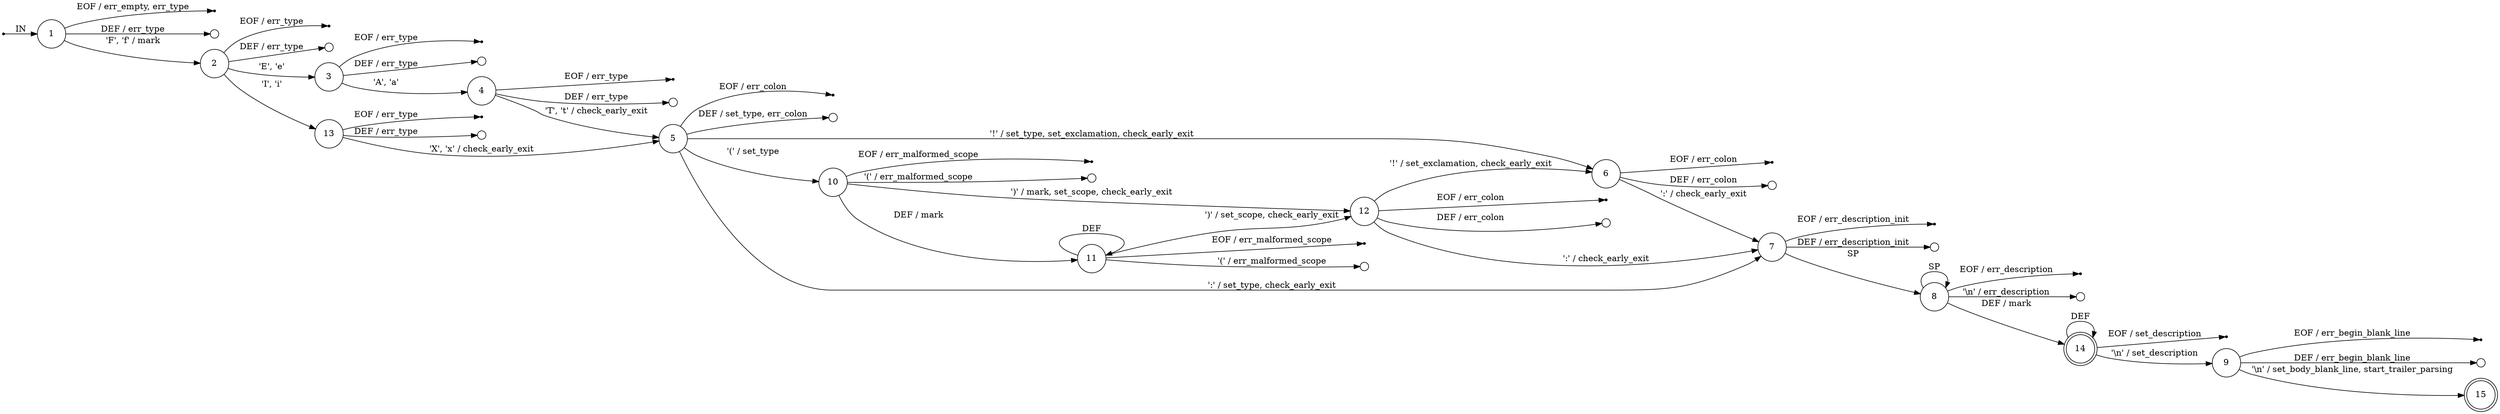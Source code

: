 digraph conventionalcommits {
	rankdir=LR;
	node [ shape = point ];
	ENTRY;
	eof_1;
	eof_2;
	eof_3;
	eof_4;
	eof_5;
	eof_6;
	eof_7;
	eof_8;
	eof_9;
	eof_10;
	eof_11;
	eof_12;
	eof_13;
	eof_14;
	node [ shape = circle, height = 0.2 ];
	err_1 [ label=""];
	err_2 [ label=""];
	err_3 [ label=""];
	err_4 [ label=""];
	err_5 [ label=""];
	err_6 [ label=""];
	err_7 [ label=""];
	err_8 [ label=""];
	err_9 [ label=""];
	err_10 [ label=""];
	err_11 [ label=""];
	err_12 [ label=""];
	err_13 [ label=""];
	node [ fixedsize = true, height = 0.65, shape = doublecircle ];
	14;
	15;
	node [ shape = circle ];
	1 -> 2 [ label = "'F', 'f' / mark" ];
	1 -> err_1 [ label = "DEF / err_type" ];
	2 -> 3 [ label = "'E', 'e'" ];
	2 -> 13 [ label = "'I', 'i'" ];
	2 -> err_2 [ label = "DEF / err_type" ];
	3 -> 4 [ label = "'A', 'a'" ];
	3 -> err_3 [ label = "DEF / err_type" ];
	4 -> 5 [ label = "'T', 't' / check_early_exit" ];
	4 -> err_4 [ label = "DEF / err_type" ];
	5 -> 6 [ label = "'!' / set_type, set_exclamation, check_early_exit" ];
	5 -> 10 [ label = "'(' / set_type" ];
	5 -> 7 [ label = "':' / set_type, check_early_exit" ];
	5 -> err_5 [ label = "DEF / set_type, err_colon" ];
	6 -> 7 [ label = "':' / check_early_exit" ];
	6 -> err_6 [ label = "DEF / err_colon" ];
	7 -> 8 [ label = "SP" ];
	7 -> err_7 [ label = "DEF / err_description_init" ];
	8 -> err_8 [ label = "'\\n' / err_description" ];
	8 -> 8 [ label = "SP" ];
	8 -> 14 [ label = "DEF / mark" ];
	9 -> 15 [ label = "'\\n' / set_body_blank_line, start_trailer_parsing" ];
	9 -> err_9 [ label = "DEF / err_begin_blank_line" ];
	10 -> err_10 [ label = "'(' / err_malformed_scope" ];
	10 -> 12 [ label = "')' / mark, set_scope, check_early_exit" ];
	10 -> 11 [ label = "DEF / mark" ];
	11 -> err_11 [ label = "'(' / err_malformed_scope" ];
	11 -> 12 [ label = "')' / set_scope, check_early_exit" ];
	11 -> 11 [ label = "DEF" ];
	12 -> 6 [ label = "'!' / set_exclamation, check_early_exit" ];
	12 -> 7 [ label = "':' / check_early_exit" ];
	12 -> err_12 [ label = "DEF / err_colon" ];
	13 -> 5 [ label = "'X', 'x' / check_early_exit" ];
	13 -> err_13 [ label = "DEF / err_type" ];
	14 -> 9 [ label = "'\\n' / set_description" ];
	14 -> 14 [ label = "DEF" ];
	ENTRY -> 1 [ label = "IN" ];
	1 -> eof_1 [ label = "EOF / err_empty, err_type" ];
	2 -> eof_2 [ label = "EOF / err_type" ];
	3 -> eof_3 [ label = "EOF / err_type" ];
	4 -> eof_4 [ label = "EOF / err_type" ];
	5 -> eof_5 [ label = "EOF / err_colon" ];
	6 -> eof_6 [ label = "EOF / err_colon" ];
	7 -> eof_7 [ label = "EOF / err_description_init" ];
	8 -> eof_8 [ label = "EOF / err_description" ];
	9 -> eof_9 [ label = "EOF / err_begin_blank_line" ];
	10 -> eof_10 [ label = "EOF / err_malformed_scope" ];
	11 -> eof_11 [ label = "EOF / err_malformed_scope" ];
	12 -> eof_12 [ label = "EOF / err_colon" ];
	13 -> eof_13 [ label = "EOF / err_type" ];
	14 -> eof_14 [ label = "EOF / set_description" ];
}
